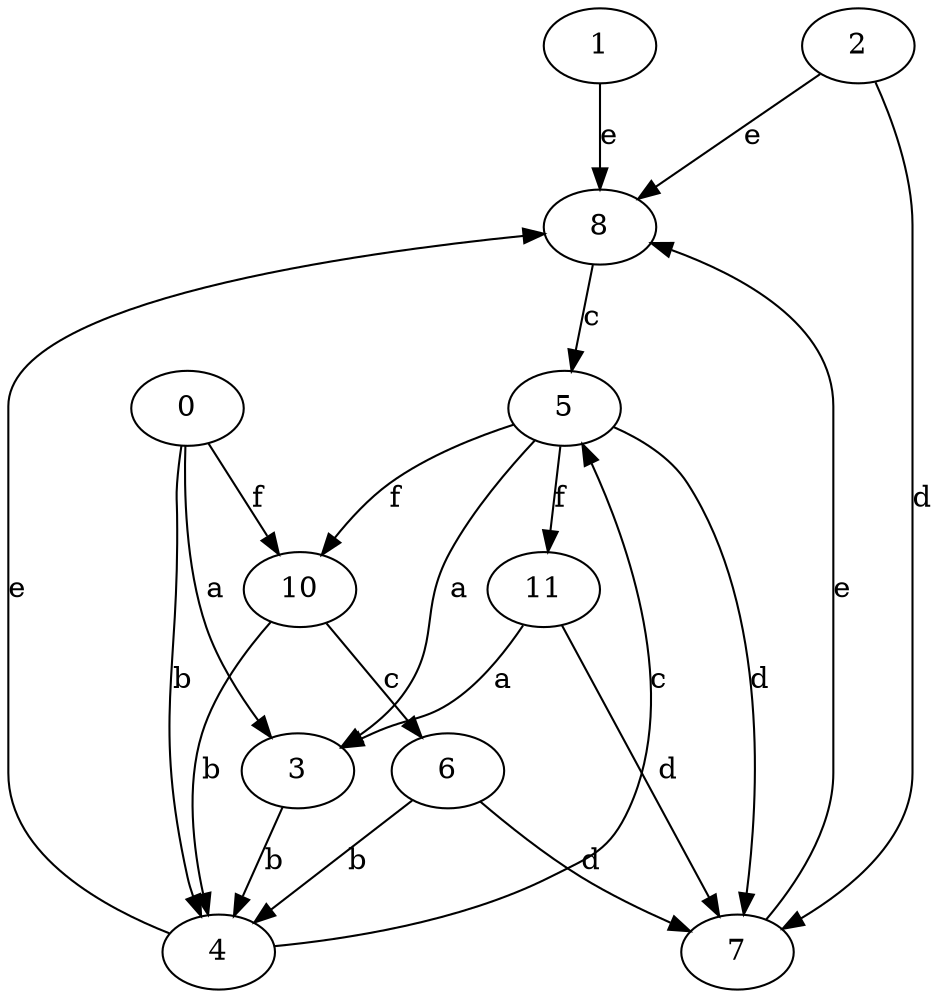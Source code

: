 strict digraph  {
1;
2;
3;
4;
5;
6;
7;
8;
10;
11;
0;
1 -> 8  [label=e];
2 -> 7  [label=d];
2 -> 8  [label=e];
3 -> 4  [label=b];
4 -> 5  [label=c];
4 -> 8  [label=e];
5 -> 3  [label=a];
5 -> 7  [label=d];
5 -> 10  [label=f];
5 -> 11  [label=f];
6 -> 4  [label=b];
6 -> 7  [label=d];
7 -> 8  [label=e];
8 -> 5  [label=c];
10 -> 4  [label=b];
10 -> 6  [label=c];
11 -> 3  [label=a];
11 -> 7  [label=d];
0 -> 3  [label=a];
0 -> 4  [label=b];
0 -> 10  [label=f];
}
